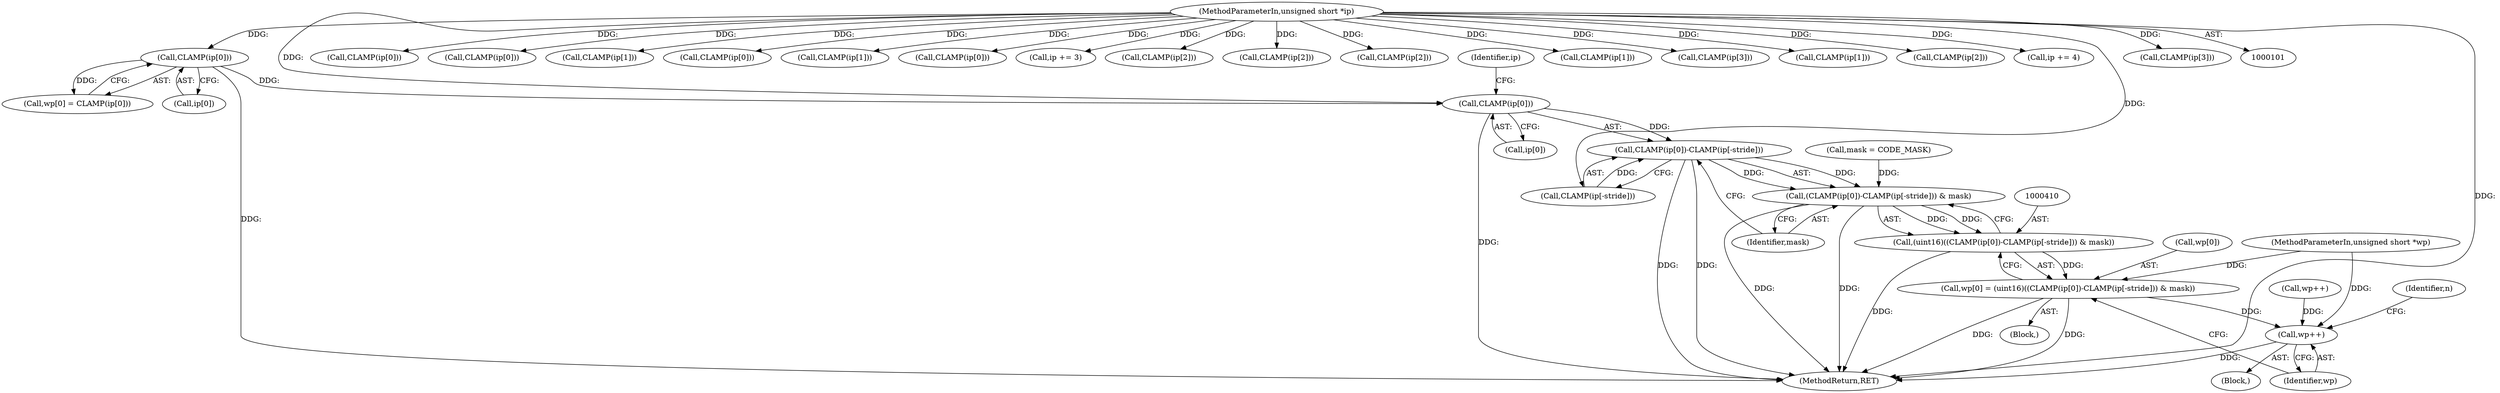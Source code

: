 digraph "0_libtiff_83a4b92815ea04969d494416eaae3d4c6b338e4a#diff-c8b4b355f9b5c06d585b23138e1c185f@array" {
"1000413" [label="(Call,CLAMP(ip[0]))"];
"1000389" [label="(Call,CLAMP(ip[0]))"];
"1000102" [label="(MethodParameterIn,unsigned short *ip)"];
"1000412" [label="(Call,CLAMP(ip[0])-CLAMP(ip[-stride]))"];
"1000411" [label="(Call,(CLAMP(ip[0])-CLAMP(ip[-stride])) & mask)"];
"1000409" [label="(Call,(uint16)((CLAMP(ip[0])-CLAMP(ip[-stride])) & mask))"];
"1000405" [label="(Call,wp[0] = (uint16)((CLAMP(ip[0])-CLAMP(ip[-stride])) & mask))"];
"1000423" [label="(Call,wp++)"];
"1000137" [label="(Call,CLAMP(ip[0]))"];
"1000422" [label="(Identifier,mask)"];
"1000403" [label="(Block,)"];
"1000389" [label="(Call,CLAMP(ip[0]))"];
"1000419" [label="(Identifier,ip)"];
"1000250" [label="(Call,CLAMP(ip[0]))"];
"1000102" [label="(MethodParameterIn,unsigned short *ip)"];
"1000147" [label="(Call,CLAMP(ip[1]))"];
"1000303" [label="(Call,CLAMP(ip[0]))"];
"1000323" [label="(Call,CLAMP(ip[1]))"];
"1000414" [label="(Call,ip[0])"];
"1000180" [label="(Call,CLAMP(ip[0]))"];
"1000412" [label="(Call,CLAMP(ip[0])-CLAMP(ip[-stride]))"];
"1000175" [label="(Call,ip += 3)"];
"1000118" [label="(Call,mask = CODE_MASK)"];
"1000406" [label="(Call,wp[0])"];
"1000393" [label="(Call,wp++)"];
"1000157" [label="(Call,CLAMP(ip[2]))"];
"1000105" [label="(MethodParameterIn,unsigned short *wp)"];
"1000270" [label="(Call,CLAMP(ip[2]))"];
"1000402" [label="(Block,)"];
"1000424" [label="(Identifier,wp)"];
"1000343" [label="(Call,CLAMP(ip[2]))"];
"1000417" [label="(Call,CLAMP(ip[-stride]))"];
"1000390" [label="(Call,ip[0])"];
"1000260" [label="(Call,CLAMP(ip[1]))"];
"1000363" [label="(Call,CLAMP(ip[3]))"];
"1000200" [label="(Call,CLAMP(ip[1]))"];
"1000426" [label="(Identifier,n)"];
"1000220" [label="(Call,CLAMP(ip[2]))"];
"1000298" [label="(Call,ip += 4)"];
"1000428" [label="(MethodReturn,RET)"];
"1000405" [label="(Call,wp[0] = (uint16)((CLAMP(ip[0])-CLAMP(ip[-stride])) & mask))"];
"1000385" [label="(Call,wp[0] = CLAMP(ip[0]))"];
"1000280" [label="(Call,CLAMP(ip[3]))"];
"1000413" [label="(Call,CLAMP(ip[0]))"];
"1000409" [label="(Call,(uint16)((CLAMP(ip[0])-CLAMP(ip[-stride])) & mask))"];
"1000423" [label="(Call,wp++)"];
"1000411" [label="(Call,(CLAMP(ip[0])-CLAMP(ip[-stride])) & mask)"];
"1000413" -> "1000412"  [label="AST: "];
"1000413" -> "1000414"  [label="CFG: "];
"1000414" -> "1000413"  [label="AST: "];
"1000419" -> "1000413"  [label="CFG: "];
"1000413" -> "1000428"  [label="DDG: "];
"1000413" -> "1000412"  [label="DDG: "];
"1000389" -> "1000413"  [label="DDG: "];
"1000102" -> "1000413"  [label="DDG: "];
"1000389" -> "1000385"  [label="AST: "];
"1000389" -> "1000390"  [label="CFG: "];
"1000390" -> "1000389"  [label="AST: "];
"1000385" -> "1000389"  [label="CFG: "];
"1000389" -> "1000428"  [label="DDG: "];
"1000389" -> "1000385"  [label="DDG: "];
"1000102" -> "1000389"  [label="DDG: "];
"1000102" -> "1000101"  [label="AST: "];
"1000102" -> "1000428"  [label="DDG: "];
"1000102" -> "1000137"  [label="DDG: "];
"1000102" -> "1000147"  [label="DDG: "];
"1000102" -> "1000157"  [label="DDG: "];
"1000102" -> "1000175"  [label="DDG: "];
"1000102" -> "1000180"  [label="DDG: "];
"1000102" -> "1000200"  [label="DDG: "];
"1000102" -> "1000220"  [label="DDG: "];
"1000102" -> "1000250"  [label="DDG: "];
"1000102" -> "1000260"  [label="DDG: "];
"1000102" -> "1000270"  [label="DDG: "];
"1000102" -> "1000280"  [label="DDG: "];
"1000102" -> "1000298"  [label="DDG: "];
"1000102" -> "1000303"  [label="DDG: "];
"1000102" -> "1000323"  [label="DDG: "];
"1000102" -> "1000343"  [label="DDG: "];
"1000102" -> "1000363"  [label="DDG: "];
"1000102" -> "1000417"  [label="DDG: "];
"1000412" -> "1000411"  [label="AST: "];
"1000412" -> "1000417"  [label="CFG: "];
"1000417" -> "1000412"  [label="AST: "];
"1000422" -> "1000412"  [label="CFG: "];
"1000412" -> "1000428"  [label="DDG: "];
"1000412" -> "1000428"  [label="DDG: "];
"1000412" -> "1000411"  [label="DDG: "];
"1000412" -> "1000411"  [label="DDG: "];
"1000417" -> "1000412"  [label="DDG: "];
"1000411" -> "1000409"  [label="AST: "];
"1000411" -> "1000422"  [label="CFG: "];
"1000422" -> "1000411"  [label="AST: "];
"1000409" -> "1000411"  [label="CFG: "];
"1000411" -> "1000428"  [label="DDG: "];
"1000411" -> "1000428"  [label="DDG: "];
"1000411" -> "1000409"  [label="DDG: "];
"1000411" -> "1000409"  [label="DDG: "];
"1000118" -> "1000411"  [label="DDG: "];
"1000409" -> "1000405"  [label="AST: "];
"1000410" -> "1000409"  [label="AST: "];
"1000405" -> "1000409"  [label="CFG: "];
"1000409" -> "1000428"  [label="DDG: "];
"1000409" -> "1000405"  [label="DDG: "];
"1000405" -> "1000403"  [label="AST: "];
"1000406" -> "1000405"  [label="AST: "];
"1000424" -> "1000405"  [label="CFG: "];
"1000405" -> "1000428"  [label="DDG: "];
"1000405" -> "1000428"  [label="DDG: "];
"1000105" -> "1000405"  [label="DDG: "];
"1000405" -> "1000423"  [label="DDG: "];
"1000423" -> "1000402"  [label="AST: "];
"1000423" -> "1000424"  [label="CFG: "];
"1000424" -> "1000423"  [label="AST: "];
"1000426" -> "1000423"  [label="CFG: "];
"1000423" -> "1000428"  [label="DDG: "];
"1000393" -> "1000423"  [label="DDG: "];
"1000105" -> "1000423"  [label="DDG: "];
}
